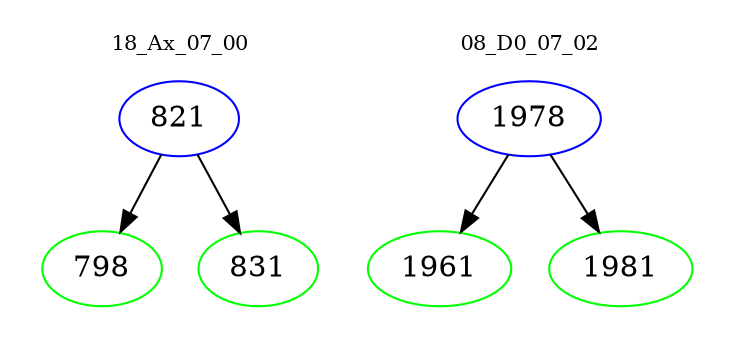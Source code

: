 digraph{
subgraph cluster_0 {
color = white
label = "18_Ax_07_00";
fontsize=10;
T0_821 [label="821", color="blue"]
T0_821 -> T0_798 [color="black"]
T0_798 [label="798", color="green"]
T0_821 -> T0_831 [color="black"]
T0_831 [label="831", color="green"]
}
subgraph cluster_1 {
color = white
label = "08_D0_07_02";
fontsize=10;
T1_1978 [label="1978", color="blue"]
T1_1978 -> T1_1961 [color="black"]
T1_1961 [label="1961", color="green"]
T1_1978 -> T1_1981 [color="black"]
T1_1981 [label="1981", color="green"]
}
}

